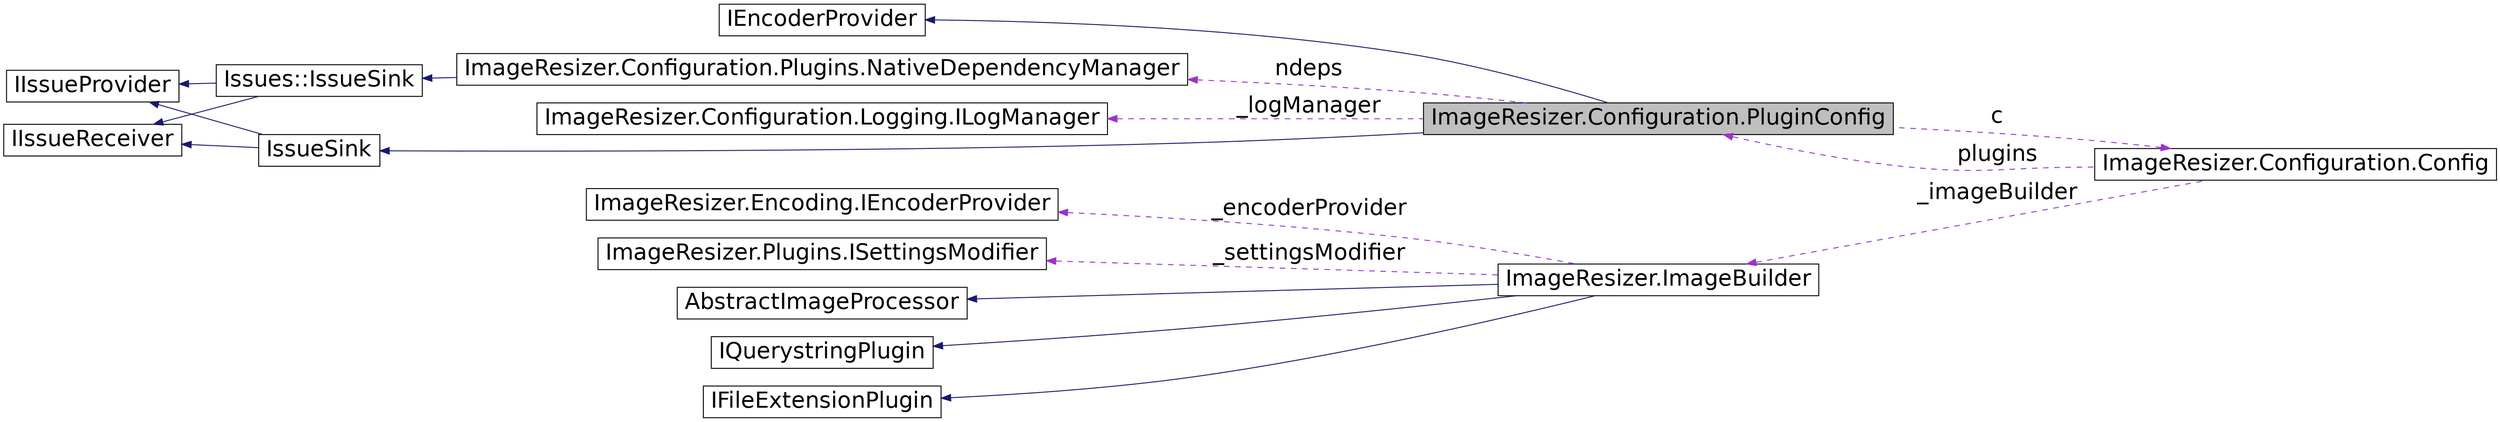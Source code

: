 digraph G
{
  edge [fontname="Helvetica",fontsize="24",labelfontname="Helvetica",labelfontsize="24"];
  node [fontname="Helvetica",fontsize="24",shape=record];
  rankdir="LR";
  Node1 [label="ImageResizer.Configuration.PluginConfig",height=0.2,width=0.4,color="black", fillcolor="grey75", style="filled" fontcolor="black"];
  Node2 -> Node1 [dir="back",color="midnightblue",fontsize="24",style="solid",fontname="Helvetica"];
  Node2 [label="IssueSink",height=0.2,width=0.4,color="black", fillcolor="white", style="filled",URL="$class_image_resizer_1_1_configuration_1_1_issues_1_1_issue_sink.html"];
  Node3 -> Node2 [dir="back",color="midnightblue",fontsize="24",style="solid",fontname="Helvetica"];
  Node3 [label="IIssueProvider",height=0.2,width=0.4,color="black", fillcolor="white", style="filled",URL="$interface_image_resizer_1_1_configuration_1_1_issues_1_1_i_issue_provider.html"];
  Node4 -> Node2 [dir="back",color="midnightblue",fontsize="24",style="solid",fontname="Helvetica"];
  Node4 [label="IIssueReceiver",height=0.2,width=0.4,color="black", fillcolor="white", style="filled",URL="$interface_image_resizer_1_1_configuration_1_1_issues_1_1_i_issue_receiver.html"];
  Node5 -> Node1 [dir="back",color="midnightblue",fontsize="24",style="solid",fontname="Helvetica"];
  Node5 [label="IEncoderProvider",height=0.2,width=0.4,color="black", fillcolor="white", style="filled",URL="$interface_image_resizer_1_1_encoding_1_1_i_encoder_provider.html",tooltip="A provider (or selector) of IEncoder instances."];
  Node6 -> Node1 [dir="back",color="darkorchid3",fontsize="24",style="dashed",label=" c" ,fontname="Helvetica"];
  Node6 [label="ImageResizer.Configuration.Config",height=0.2,width=0.4,color="black", fillcolor="white", style="filled",URL="$class_image_resizer_1_1_configuration_1_1_config.html"];
  Node7 -> Node6 [dir="back",color="darkorchid3",fontsize="24",style="dashed",label=" _imageBuilder" ,fontname="Helvetica"];
  Node7 [label="ImageResizer.ImageBuilder",height=0.2,width=0.4,color="black", fillcolor="white", style="filled",URL="$class_image_resizer_1_1_image_builder.html",tooltip="Provides methods for generating resized images, and for reading and writing them to disk..."];
  Node8 -> Node7 [dir="back",color="midnightblue",fontsize="24",style="solid",fontname="Helvetica"];
  Node8 [label="AbstractImageProcessor",height=0.2,width=0.4,color="black", fillcolor="white", style="filled",URL="$class_image_resizer_1_1_resizing_1_1_abstract_image_processor.html",tooltip="Not for external use. Inherit from BuilderExtension instead. Dual-purpose base class for both ImageBu..."];
  Node9 -> Node7 [dir="back",color="midnightblue",fontsize="24",style="solid",fontname="Helvetica"];
  Node9 [label="IQuerystringPlugin",height=0.2,width=0.4,color="black", fillcolor="white", style="filled",URL="$interface_image_resizer_1_1_plugins_1_1_i_querystring_plugin.html",tooltip="For plugins that access the query string (important!)"];
  Node10 -> Node7 [dir="back",color="midnightblue",fontsize="24",style="solid",fontname="Helvetica"];
  Node10 [label="IFileExtensionPlugin",height=0.2,width=0.4,color="black", fillcolor="white", style="filled",URL="$interface_image_resizer_1_1_plugins_1_1_i_file_extension_plugin.html",tooltip="For plugins that add support for new source file image extensions."];
  Node11 -> Node7 [dir="back",color="darkorchid3",fontsize="24",style="dashed",label=" _encoderProvider" ,fontname="Helvetica"];
  Node11 [label="ImageResizer.Encoding.IEncoderProvider",height=0.2,width=0.4,color="black", fillcolor="white", style="filled",URL="$interface_image_resizer_1_1_encoding_1_1_i_encoder_provider.html",tooltip="A provider (or selector) of IEncoder instances."];
  Node12 -> Node7 [dir="back",color="darkorchid3",fontsize="24",style="dashed",label=" _settingsModifier" ,fontname="Helvetica"];
  Node12 [label="ImageResizer.Plugins.ISettingsModifier",height=0.2,width=0.4,color="black", fillcolor="white", style="filled",URL="$interface_image_resizer_1_1_plugins_1_1_i_settings_modifier.html",tooltip="Provides a way to modify settings before they reach the managed API. Does not execute early enough to..."];
  Node1 -> Node6 [dir="back",color="darkorchid3",fontsize="24",style="dashed",label=" plugins" ,fontname="Helvetica"];
  Node13 -> Node1 [dir="back",color="darkorchid3",fontsize="24",style="dashed",label=" ndeps" ,fontname="Helvetica"];
  Node13 [label="ImageResizer.Configuration.Plugins.NativeDependencyManager",height=0.2,width=0.4,color="black", fillcolor="white", style="filled",URL="$class_image_resizer_1_1_configuration_1_1_plugins_1_1_native_dependency_manager.html",tooltip="Provides automatic download of native dependencies (which VS doesn&#39;t see). Gets the correct bitness a..."];
  Node14 -> Node13 [dir="back",color="midnightblue",fontsize="24",style="solid",fontname="Helvetica"];
  Node14 [label="Issues::IssueSink",height=0.2,width=0.4,color="black", fillcolor="white", style="filled",URL="$class_image_resizer_1_1_configuration_1_1_issues_1_1_issue_sink.html"];
  Node3 -> Node14 [dir="back",color="midnightblue",fontsize="24",style="solid",fontname="Helvetica"];
  Node4 -> Node14 [dir="back",color="midnightblue",fontsize="24",style="solid",fontname="Helvetica"];
  Node15 -> Node1 [dir="back",color="darkorchid3",fontsize="24",style="dashed",label=" _logManager" ,fontname="Helvetica"];
  Node15 [label="ImageResizer.Configuration.Logging.ILogManager",height=0.2,width=0.4,color="black", fillcolor="white", style="filled",URL="$interface_image_resizer_1_1_configuration_1_1_logging_1_1_i_log_manager.html"];
}
